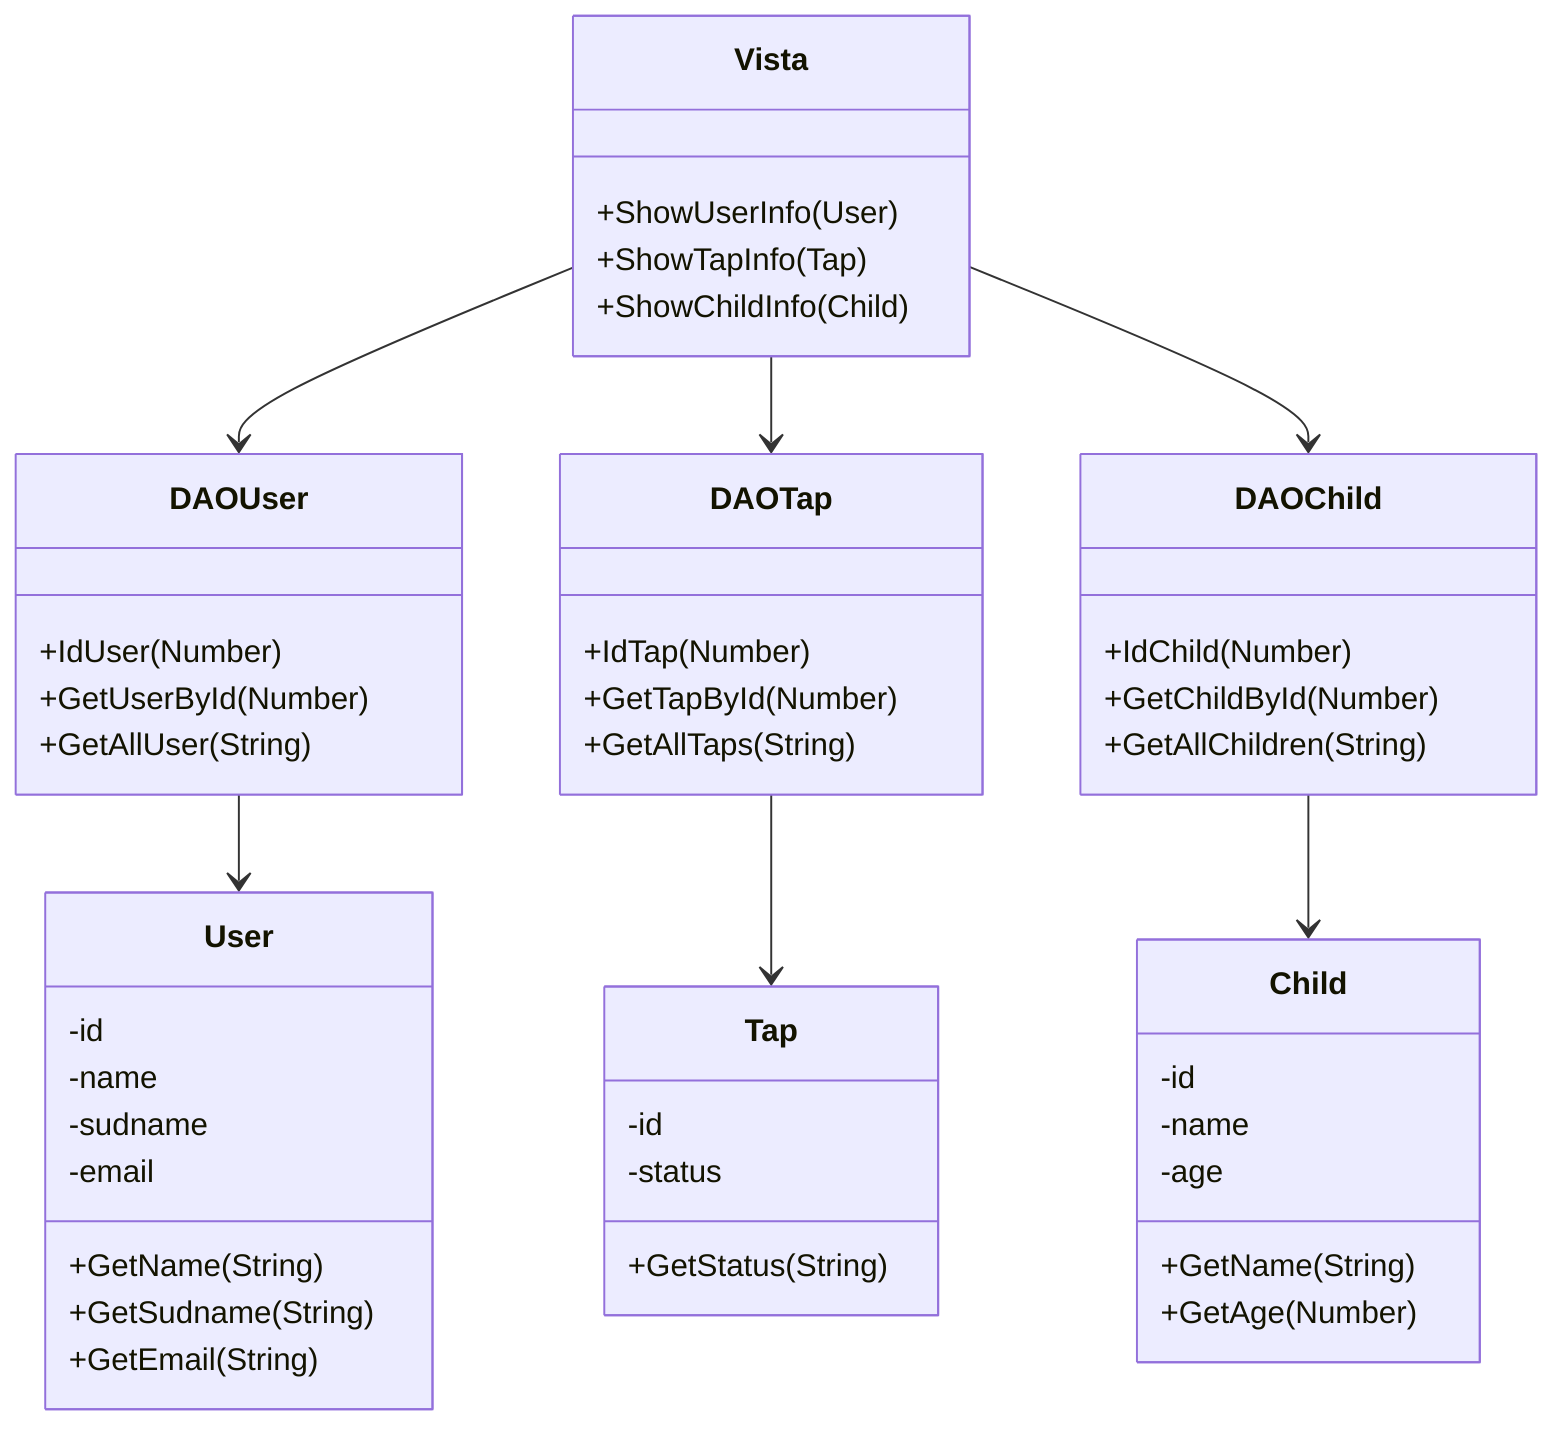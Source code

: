 classDiagram
    Vista --> DAOUser
    Vista --> DAOTap
    Vista --> DAOChild
    DAOUser --> User
    DAOTap --> Tap
    DAOChild --> Child
    
    class Vista {
        +ShowUserInfo(User)
        +ShowTapInfo(Tap)
        +ShowChildInfo(Child)
    }
    
    class DAOUser {
        +IdUser(Number)
        +GetUserById(Number)
        +GetAllUser(String)
    }

    class DAOTap {
        +IdTap(Number)
        +GetTapById(Number)
        +GetAllTaps(String)
    }
    
    class DAOChild {
        +IdChild(Number)
        +GetChildById(Number)
        +GetAllChildren(String)
    }
    
    class User {
        -id
        -name
        -sudname
        -email
        +GetName(String)
        +GetSudname(String)
        +GetEmail(String)
    }
    
    class Tap {
        -id
        -status
        +GetStatus(String)
    }
    
    class Child {
        -id
        -name
        -age
        +GetName(String)
        +GetAge(Number)
    }